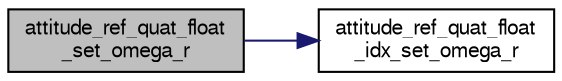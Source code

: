 digraph "attitude_ref_quat_float_set_omega_r"
{
  edge [fontname="FreeSans",fontsize="10",labelfontname="FreeSans",labelfontsize="10"];
  node [fontname="FreeSans",fontsize="10",shape=record];
  rankdir="LR";
  Node1 [label="attitude_ref_quat_float\l_set_omega_r",height=0.2,width=0.4,color="black", fillcolor="grey75", style="filled", fontcolor="black"];
  Node1 -> Node2 [color="midnightblue",fontsize="10",style="solid",fontname="FreeSans"];
  Node2 [label="attitude_ref_quat_float\l_idx_set_omega_r",height=0.2,width=0.4,color="black", fillcolor="white", style="filled",URL="$stabilization__attitude__ref__quat__float_8c.html#ac7ea07c42ec7d44433d2d17cd90a15d3"];
}
